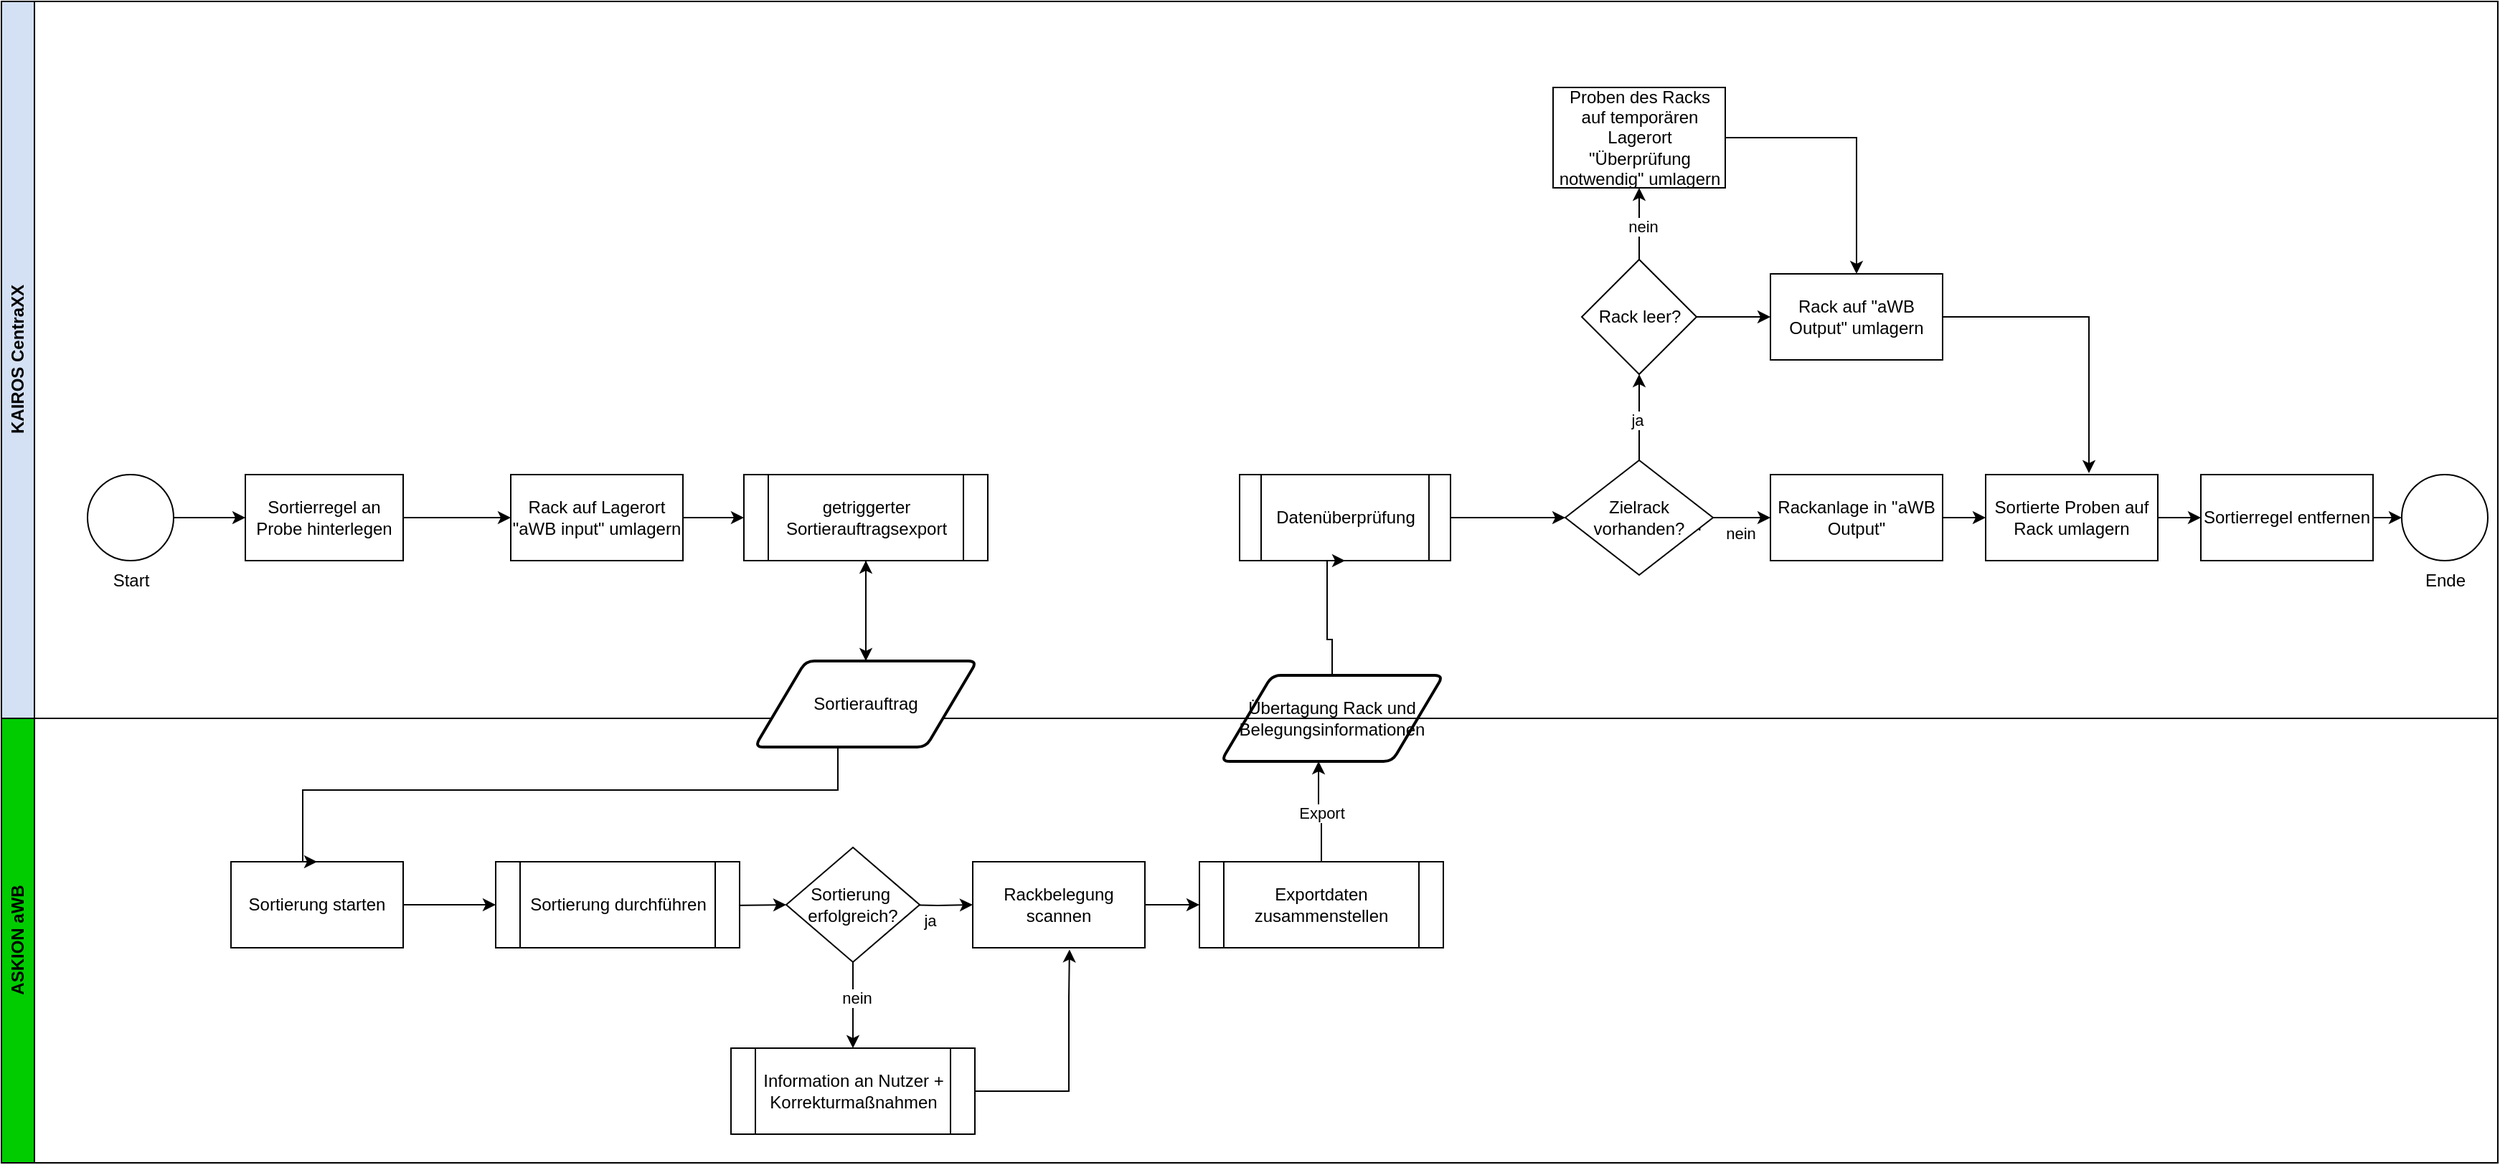 <mxfile version="24.7.6">
  <diagram name="Seite-1" id="6KNFjC9qvMSSYQJPCamY">
    <mxGraphModel dx="1659" dy="2038" grid="1" gridSize="10" guides="1" tooltips="1" connect="1" arrows="1" fold="1" page="1" pageScale="1" pageWidth="827" pageHeight="1169" math="0" shadow="0">
      <root>
        <mxCell id="0" />
        <mxCell id="1" parent="0" />
        <mxCell id="c_SHFbjMTj0HTDH2dX4E-7" value="ASKION aWB" style="swimlane;horizontal=0;whiteSpace=wrap;html=1;fillColor=#00CC00;" parent="1" vertex="1">
          <mxGeometry x="60" y="400" width="1740" height="310" as="geometry" />
        </mxCell>
        <mxCell id="c_SHFbjMTj0HTDH2dX4E-12" value="Sortierung starten" style="rounded=0;whiteSpace=wrap;html=1;" parent="c_SHFbjMTj0HTDH2dX4E-7" vertex="1">
          <mxGeometry x="160" y="100" width="120" height="60" as="geometry" />
        </mxCell>
        <mxCell id="c_SHFbjMTj0HTDH2dX4E-27" value="" style="edgeStyle=orthogonalEdgeStyle;rounded=0;orthogonalLoop=1;jettySize=auto;html=1;" parent="c_SHFbjMTj0HTDH2dX4E-7" source="c_SHFbjMTj0HTDH2dX4E-19" target="c_SHFbjMTj0HTDH2dX4E-26" edge="1">
          <mxGeometry relative="1" as="geometry" />
        </mxCell>
        <mxCell id="c_SHFbjMTj0HTDH2dX4E-28" value="nein" style="edgeLabel;html=1;align=center;verticalAlign=middle;resizable=0;points=[];" parent="c_SHFbjMTj0HTDH2dX4E-27" vertex="1" connectable="0">
          <mxGeometry x="-0.16" y="2" relative="1" as="geometry">
            <mxPoint as="offset" />
          </mxGeometry>
        </mxCell>
        <mxCell id="c_SHFbjMTj0HTDH2dX4E-30" value="" style="edgeStyle=orthogonalEdgeStyle;rounded=0;orthogonalLoop=1;jettySize=auto;html=1;entryX=0;entryY=0.5;entryDx=0;entryDy=0;" parent="c_SHFbjMTj0HTDH2dX4E-7" target="c_SHFbjMTj0HTDH2dX4E-29" edge="1">
          <mxGeometry relative="1" as="geometry">
            <mxPoint x="627" y="130" as="sourcePoint" />
            <mxPoint x="1027.5" y="130" as="targetPoint" />
            <Array as="points" />
          </mxGeometry>
        </mxCell>
        <mxCell id="c_SHFbjMTj0HTDH2dX4E-31" value="ja" style="edgeLabel;html=1;align=center;verticalAlign=middle;resizable=0;points=[];" parent="c_SHFbjMTj0HTDH2dX4E-30" vertex="1" connectable="0">
          <mxGeometry x="-0.3" y="-2" relative="1" as="geometry">
            <mxPoint x="2" y="8" as="offset" />
          </mxGeometry>
        </mxCell>
        <mxCell id="c_SHFbjMTj0HTDH2dX4E-19" value="&lt;div&gt;Sortierung&amp;nbsp;&lt;/div&gt;&lt;div&gt;erfolgreich?&lt;/div&gt;" style="rhombus;whiteSpace=wrap;html=1;" parent="c_SHFbjMTj0HTDH2dX4E-7" vertex="1">
          <mxGeometry x="547" y="90" width="93" height="80" as="geometry" />
        </mxCell>
        <mxCell id="c_SHFbjMTj0HTDH2dX4E-24" style="edgeStyle=orthogonalEdgeStyle;rounded=0;orthogonalLoop=1;jettySize=auto;html=1;" parent="c_SHFbjMTj0HTDH2dX4E-7" target="c_SHFbjMTj0HTDH2dX4E-19" edge="1">
          <mxGeometry relative="1" as="geometry">
            <mxPoint x="467" y="130" as="sourcePoint" />
          </mxGeometry>
        </mxCell>
        <mxCell id="c_SHFbjMTj0HTDH2dX4E-26" value="Information an Nutzer + Korrekturmaßnahmen" style="shape=process;whiteSpace=wrap;html=1;backgroundOutline=1;" parent="c_SHFbjMTj0HTDH2dX4E-7" vertex="1">
          <mxGeometry x="508.5" y="230" width="170" height="60" as="geometry" />
        </mxCell>
        <mxCell id="rJmJJguxviZmdggviB7S-4" style="edgeStyle=orthogonalEdgeStyle;rounded=0;orthogonalLoop=1;jettySize=auto;html=1;exitX=1;exitY=0.5;exitDx=0;exitDy=0;entryX=0;entryY=0.5;entryDx=0;entryDy=0;" edge="1" parent="c_SHFbjMTj0HTDH2dX4E-7" source="c_SHFbjMTj0HTDH2dX4E-29" target="rJmJJguxviZmdggviB7S-3">
          <mxGeometry relative="1" as="geometry" />
        </mxCell>
        <mxCell id="c_SHFbjMTj0HTDH2dX4E-29" value="Rackbelegung scannen" style="whiteSpace=wrap;html=1;" parent="c_SHFbjMTj0HTDH2dX4E-7" vertex="1">
          <mxGeometry x="677" y="100" width="120" height="60" as="geometry" />
        </mxCell>
        <mxCell id="rJmJJguxviZmdggviB7S-3" value="Exportdaten zusammenstellen" style="shape=process;whiteSpace=wrap;html=1;backgroundOutline=1;" vertex="1" parent="c_SHFbjMTj0HTDH2dX4E-7">
          <mxGeometry x="835" y="100" width="170" height="60" as="geometry" />
        </mxCell>
        <mxCell id="rJmJJguxviZmdggviB7S-5" style="edgeStyle=orthogonalEdgeStyle;rounded=0;orthogonalLoop=1;jettySize=auto;html=1;entryX=0.439;entryY=1;entryDx=0;entryDy=0;entryPerimeter=0;" edge="1" parent="c_SHFbjMTj0HTDH2dX4E-7" source="rJmJJguxviZmdggviB7S-3" target="rJmJJguxviZmdggviB7S-2">
          <mxGeometry relative="1" as="geometry" />
        </mxCell>
        <mxCell id="rJmJJguxviZmdggviB7S-6" value="Export" style="edgeLabel;html=1;align=center;verticalAlign=middle;resizable=0;points=[];" vertex="1" connectable="0" parent="rJmJJguxviZmdggviB7S-5">
          <mxGeometry x="-0.056" relative="1" as="geometry">
            <mxPoint as="offset" />
          </mxGeometry>
        </mxCell>
        <mxCell id="rJmJJguxviZmdggviB7S-35" value="Sortierung durchführen" style="shape=process;whiteSpace=wrap;html=1;backgroundOutline=1;" vertex="1" parent="c_SHFbjMTj0HTDH2dX4E-7">
          <mxGeometry x="344.5" y="100" width="170" height="60" as="geometry" />
        </mxCell>
        <mxCell id="rJmJJguxviZmdggviB7S-36" value="" style="edgeStyle=orthogonalEdgeStyle;rounded=0;orthogonalLoop=1;jettySize=auto;html=1;" edge="1" parent="c_SHFbjMTj0HTDH2dX4E-7" source="c_SHFbjMTj0HTDH2dX4E-12" target="rJmJJguxviZmdggviB7S-35">
          <mxGeometry relative="1" as="geometry">
            <mxPoint x="480" y="530" as="targetPoint" />
            <mxPoint x="330" y="530" as="sourcePoint" />
          </mxGeometry>
        </mxCell>
        <mxCell id="rJmJJguxviZmdggviB7S-38" style="edgeStyle=orthogonalEdgeStyle;rounded=0;orthogonalLoop=1;jettySize=auto;html=1;entryX=0.562;entryY=1.02;entryDx=0;entryDy=0;entryPerimeter=0;" edge="1" parent="c_SHFbjMTj0HTDH2dX4E-7" source="c_SHFbjMTj0HTDH2dX4E-26" target="c_SHFbjMTj0HTDH2dX4E-29">
          <mxGeometry relative="1" as="geometry">
            <Array as="points">
              <mxPoint x="744" y="260" />
              <mxPoint x="744" y="195" />
            </Array>
          </mxGeometry>
        </mxCell>
        <mxCell id="rJmJJguxviZmdggviB7S-2" value="Übertagung Rack und Belegungsinformationen" style="shape=parallelogram;html=1;strokeWidth=2;perimeter=parallelogramPerimeter;whiteSpace=wrap;rounded=1;arcSize=12;size=0.23;" vertex="1" parent="c_SHFbjMTj0HTDH2dX4E-7">
          <mxGeometry x="850" y="-30" width="155" height="60" as="geometry" />
        </mxCell>
        <mxCell id="c_SHFbjMTj0HTDH2dX4E-8" value="KAIROS CentraXX" style="swimlane;horizontal=0;whiteSpace=wrap;html=1;fillColor=#D4E1F5;" parent="1" vertex="1">
          <mxGeometry x="60" y="-100" width="1740" height="500" as="geometry" />
        </mxCell>
        <mxCell id="c_SHFbjMTj0HTDH2dX4E-15" value="Ende" style="verticalLabelPosition=bottom;verticalAlign=top;html=1;shape=mxgraph.flowchart.on-page_reference;" parent="c_SHFbjMTj0HTDH2dX4E-8" vertex="1">
          <mxGeometry x="1673" y="330" width="60" height="60" as="geometry" />
        </mxCell>
        <mxCell id="c_SHFbjMTj0HTDH2dX4E-35" value="getriggerter Sortierauftragsexport" style="shape=process;whiteSpace=wrap;html=1;backgroundOutline=1;" parent="c_SHFbjMTj0HTDH2dX4E-8" vertex="1">
          <mxGeometry x="517.5" y="330" width="170" height="60" as="geometry" />
        </mxCell>
        <mxCell id="c_SHFbjMTj0HTDH2dX4E-4" style="edgeStyle=orthogonalEdgeStyle;rounded=0;orthogonalLoop=1;jettySize=auto;html=1;" parent="c_SHFbjMTj0HTDH2dX4E-8" source="c_SHFbjMTj0HTDH2dX4E-1" target="c_SHFbjMTj0HTDH2dX4E-3" edge="1">
          <mxGeometry relative="1" as="geometry" />
        </mxCell>
        <mxCell id="c_SHFbjMTj0HTDH2dX4E-1" value="Start" style="verticalLabelPosition=bottom;verticalAlign=top;html=1;shape=mxgraph.flowchart.on-page_reference;" parent="c_SHFbjMTj0HTDH2dX4E-8" vertex="1">
          <mxGeometry x="60" y="330" width="60" height="60" as="geometry" />
        </mxCell>
        <mxCell id="c_SHFbjMTj0HTDH2dX4E-6" value="" style="edgeStyle=orthogonalEdgeStyle;rounded=0;orthogonalLoop=1;jettySize=auto;html=1;" parent="c_SHFbjMTj0HTDH2dX4E-8" source="c_SHFbjMTj0HTDH2dX4E-3" target="c_SHFbjMTj0HTDH2dX4E-5" edge="1">
          <mxGeometry relative="1" as="geometry" />
        </mxCell>
        <mxCell id="c_SHFbjMTj0HTDH2dX4E-3" value="Sortierregel an Probe hinterlegen" style="rounded=0;whiteSpace=wrap;html=1;" parent="c_SHFbjMTj0HTDH2dX4E-8" vertex="1">
          <mxGeometry x="170" y="330" width="110" height="60" as="geometry" />
        </mxCell>
        <mxCell id="c_SHFbjMTj0HTDH2dX4E-5" value="Rack auf Lagerort &quot;aWB input&quot; umlagern" style="whiteSpace=wrap;html=1;rounded=0;" parent="c_SHFbjMTj0HTDH2dX4E-8" vertex="1">
          <mxGeometry x="355" y="330" width="120" height="60" as="geometry" />
        </mxCell>
        <mxCell id="c_SHFbjMTj0HTDH2dX4E-36" style="edgeStyle=orthogonalEdgeStyle;rounded=0;orthogonalLoop=1;jettySize=auto;html=1;entryX=0;entryY=0.5;entryDx=0;entryDy=0;" parent="c_SHFbjMTj0HTDH2dX4E-8" source="c_SHFbjMTj0HTDH2dX4E-5" target="c_SHFbjMTj0HTDH2dX4E-35" edge="1">
          <mxGeometry relative="1" as="geometry" />
        </mxCell>
        <mxCell id="rJmJJguxviZmdggviB7S-10" value="" style="edgeStyle=orthogonalEdgeStyle;rounded=0;orthogonalLoop=1;jettySize=auto;html=1;" edge="1" parent="c_SHFbjMTj0HTDH2dX4E-8" source="rJmJJguxviZmdggviB7S-8" target="rJmJJguxviZmdggviB7S-9">
          <mxGeometry relative="1" as="geometry" />
        </mxCell>
        <mxCell id="rJmJJguxviZmdggviB7S-8" value="Datenüberprüfung" style="shape=process;whiteSpace=wrap;html=1;backgroundOutline=1;" vertex="1" parent="c_SHFbjMTj0HTDH2dX4E-8">
          <mxGeometry x="863" y="330" width="147" height="60" as="geometry" />
        </mxCell>
        <mxCell id="rJmJJguxviZmdggviB7S-13" value="nein" style="edgeStyle=orthogonalEdgeStyle;rounded=0;orthogonalLoop=1;jettySize=auto;html=1;" edge="1" parent="c_SHFbjMTj0HTDH2dX4E-8" source="rJmJJguxviZmdggviB7S-9">
          <mxGeometry x="0.012" y="-10" relative="1" as="geometry">
            <mxPoint x="1233" y="360" as="targetPoint" />
            <mxPoint x="-1" y="1" as="offset" />
          </mxGeometry>
        </mxCell>
        <mxCell id="rJmJJguxviZmdggviB7S-14" value="nein" style="edgeLabel;html=1;align=center;verticalAlign=middle;resizable=0;points=[];" vertex="1" connectable="0" parent="rJmJJguxviZmdggviB7S-13">
          <mxGeometry x="-0.067" y="-5" relative="1" as="geometry">
            <mxPoint x="-38" as="offset" />
          </mxGeometry>
        </mxCell>
        <mxCell id="rJmJJguxviZmdggviB7S-24" value="" style="edgeStyle=orthogonalEdgeStyle;rounded=0;orthogonalLoop=1;jettySize=auto;html=1;entryX=0.5;entryY=1;entryDx=0;entryDy=0;" edge="1" parent="c_SHFbjMTj0HTDH2dX4E-8" source="rJmJJguxviZmdggviB7S-9" target="rJmJJguxviZmdggviB7S-27">
          <mxGeometry relative="1" as="geometry">
            <mxPoint x="1153" y="311" as="targetPoint" />
          </mxGeometry>
        </mxCell>
        <mxCell id="rJmJJguxviZmdggviB7S-25" value="ja" style="edgeLabel;html=1;align=center;verticalAlign=middle;resizable=0;points=[];" vertex="1" connectable="0" parent="rJmJJguxviZmdggviB7S-24">
          <mxGeometry x="-0.044" y="2" relative="1" as="geometry">
            <mxPoint as="offset" />
          </mxGeometry>
        </mxCell>
        <mxCell id="rJmJJguxviZmdggviB7S-9" value="Zielrack vorhanden?" style="rhombus;whiteSpace=wrap;html=1;" vertex="1" parent="c_SHFbjMTj0HTDH2dX4E-8">
          <mxGeometry x="1090" y="320" width="103" height="80" as="geometry" />
        </mxCell>
        <mxCell id="rJmJJguxviZmdggviB7S-17" value="" style="edgeStyle=orthogonalEdgeStyle;rounded=0;orthogonalLoop=1;jettySize=auto;html=1;" edge="1" parent="c_SHFbjMTj0HTDH2dX4E-8" source="rJmJJguxviZmdggviB7S-15" target="rJmJJguxviZmdggviB7S-16">
          <mxGeometry relative="1" as="geometry" />
        </mxCell>
        <mxCell id="rJmJJguxviZmdggviB7S-15" value="Rackanlage in &quot;aWB Output&quot;" style="whiteSpace=wrap;html=1;" vertex="1" parent="c_SHFbjMTj0HTDH2dX4E-8">
          <mxGeometry x="1233" y="330" width="120" height="60" as="geometry" />
        </mxCell>
        <mxCell id="rJmJJguxviZmdggviB7S-20" value="" style="edgeStyle=orthogonalEdgeStyle;rounded=0;orthogonalLoop=1;jettySize=auto;html=1;" edge="1" parent="c_SHFbjMTj0HTDH2dX4E-8" source="rJmJJguxviZmdggviB7S-16" target="rJmJJguxviZmdggviB7S-19">
          <mxGeometry relative="1" as="geometry" />
        </mxCell>
        <mxCell id="rJmJJguxviZmdggviB7S-16" value="Sortierte Proben auf Rack umlagern" style="whiteSpace=wrap;html=1;" vertex="1" parent="c_SHFbjMTj0HTDH2dX4E-8">
          <mxGeometry x="1383" y="330" width="120" height="60" as="geometry" />
        </mxCell>
        <mxCell id="rJmJJguxviZmdggviB7S-21" value="" style="edgeStyle=orthogonalEdgeStyle;rounded=0;orthogonalLoop=1;jettySize=auto;html=1;" edge="1" parent="c_SHFbjMTj0HTDH2dX4E-8" source="rJmJJguxviZmdggviB7S-19">
          <mxGeometry relative="1" as="geometry">
            <mxPoint x="1673" y="360" as="targetPoint" />
          </mxGeometry>
        </mxCell>
        <mxCell id="rJmJJguxviZmdggviB7S-19" value="Sortierregel entfernen" style="whiteSpace=wrap;html=1;" vertex="1" parent="c_SHFbjMTj0HTDH2dX4E-8">
          <mxGeometry x="1533" y="330" width="120" height="60" as="geometry" />
        </mxCell>
        <mxCell id="rJmJJguxviZmdggviB7S-29" value="" style="edgeStyle=orthogonalEdgeStyle;rounded=0;orthogonalLoop=1;jettySize=auto;html=1;" edge="1" parent="c_SHFbjMTj0HTDH2dX4E-8" source="rJmJJguxviZmdggviB7S-27" target="rJmJJguxviZmdggviB7S-28">
          <mxGeometry relative="1" as="geometry" />
        </mxCell>
        <mxCell id="rJmJJguxviZmdggviB7S-32" value="" style="edgeStyle=orthogonalEdgeStyle;rounded=0;orthogonalLoop=1;jettySize=auto;html=1;" edge="1" parent="c_SHFbjMTj0HTDH2dX4E-8" source="rJmJJguxviZmdggviB7S-27" target="rJmJJguxviZmdggviB7S-31">
          <mxGeometry relative="1" as="geometry" />
        </mxCell>
        <mxCell id="rJmJJguxviZmdggviB7S-33" value="nein" style="edgeLabel;html=1;align=center;verticalAlign=middle;resizable=0;points=[];" vertex="1" connectable="0" parent="rJmJJguxviZmdggviB7S-32">
          <mxGeometry x="-0.072" y="-2" relative="1" as="geometry">
            <mxPoint as="offset" />
          </mxGeometry>
        </mxCell>
        <mxCell id="rJmJJguxviZmdggviB7S-27" value="Rack leer?" style="rhombus;whiteSpace=wrap;html=1;" vertex="1" parent="c_SHFbjMTj0HTDH2dX4E-8">
          <mxGeometry x="1101.5" y="180" width="80" height="80" as="geometry" />
        </mxCell>
        <mxCell id="rJmJJguxviZmdggviB7S-28" value="Rack auf &quot;aWB Output&quot; umlagern" style="whiteSpace=wrap;html=1;" vertex="1" parent="c_SHFbjMTj0HTDH2dX4E-8">
          <mxGeometry x="1233" y="190" width="120" height="60" as="geometry" />
        </mxCell>
        <mxCell id="rJmJJguxviZmdggviB7S-30" style="edgeStyle=orthogonalEdgeStyle;rounded=0;orthogonalLoop=1;jettySize=auto;html=1;entryX=0.6;entryY=-0.017;entryDx=0;entryDy=0;entryPerimeter=0;" edge="1" parent="c_SHFbjMTj0HTDH2dX4E-8" source="rJmJJguxviZmdggviB7S-28" target="rJmJJguxviZmdggviB7S-16">
          <mxGeometry relative="1" as="geometry" />
        </mxCell>
        <mxCell id="rJmJJguxviZmdggviB7S-34" style="edgeStyle=orthogonalEdgeStyle;rounded=0;orthogonalLoop=1;jettySize=auto;html=1;entryX=0.5;entryY=0;entryDx=0;entryDy=0;" edge="1" parent="c_SHFbjMTj0HTDH2dX4E-8" source="rJmJJguxviZmdggviB7S-31" target="rJmJJguxviZmdggviB7S-28">
          <mxGeometry relative="1" as="geometry" />
        </mxCell>
        <mxCell id="rJmJJguxviZmdggviB7S-31" value="Proben des Racks auf temporären Lagerort &quot;Überprüfung notwendig&quot; umlagern" style="whiteSpace=wrap;html=1;" vertex="1" parent="c_SHFbjMTj0HTDH2dX4E-8">
          <mxGeometry x="1081.5" y="60" width="120" height="70" as="geometry" />
        </mxCell>
        <mxCell id="c_SHFbjMTj0HTDH2dX4E-9" value="Sortierauftrag" style="shape=parallelogram;html=1;strokeWidth=2;perimeter=parallelogramPerimeter;whiteSpace=wrap;rounded=1;arcSize=12;size=0.23;" parent="c_SHFbjMTj0HTDH2dX4E-8" vertex="1">
          <mxGeometry x="525" y="460" width="155" height="60" as="geometry" />
        </mxCell>
        <mxCell id="c_SHFbjMTj0HTDH2dX4E-37" style="edgeStyle=orthogonalEdgeStyle;rounded=0;orthogonalLoop=1;jettySize=auto;html=1;" parent="c_SHFbjMTj0HTDH2dX4E-8" source="c_SHFbjMTj0HTDH2dX4E-35" target="c_SHFbjMTj0HTDH2dX4E-9" edge="1">
          <mxGeometry relative="1" as="geometry" />
        </mxCell>
        <mxCell id="rJmJJguxviZmdggviB7S-22" value="" style="edgeStyle=orthogonalEdgeStyle;rounded=0;orthogonalLoop=1;jettySize=auto;html=1;" edge="1" parent="c_SHFbjMTj0HTDH2dX4E-8" source="c_SHFbjMTj0HTDH2dX4E-9" target="c_SHFbjMTj0HTDH2dX4E-35">
          <mxGeometry relative="1" as="geometry" />
        </mxCell>
        <mxCell id="rJmJJguxviZmdggviB7S-7" style="edgeStyle=orthogonalEdgeStyle;rounded=0;orthogonalLoop=1;jettySize=auto;html=1;entryX=0.5;entryY=1;entryDx=0;entryDy=0;" edge="1" parent="1" source="rJmJJguxviZmdggviB7S-2" target="rJmJJguxviZmdggviB7S-8">
          <mxGeometry relative="1" as="geometry">
            <mxPoint x="977" y="330" as="targetPoint" />
            <Array as="points">
              <mxPoint x="988" y="345" />
              <mxPoint x="984" y="345" />
            </Array>
          </mxGeometry>
        </mxCell>
        <mxCell id="c_SHFbjMTj0HTDH2dX4E-38" style="edgeStyle=orthogonalEdgeStyle;rounded=0;orthogonalLoop=1;jettySize=auto;html=1;entryX=0.5;entryY=0;entryDx=0;entryDy=0;" parent="1" source="c_SHFbjMTj0HTDH2dX4E-9" target="c_SHFbjMTj0HTDH2dX4E-12" edge="1">
          <mxGeometry relative="1" as="geometry">
            <Array as="points">
              <mxPoint x="643" y="450" />
              <mxPoint x="270" y="450" />
            </Array>
          </mxGeometry>
        </mxCell>
      </root>
    </mxGraphModel>
  </diagram>
</mxfile>
